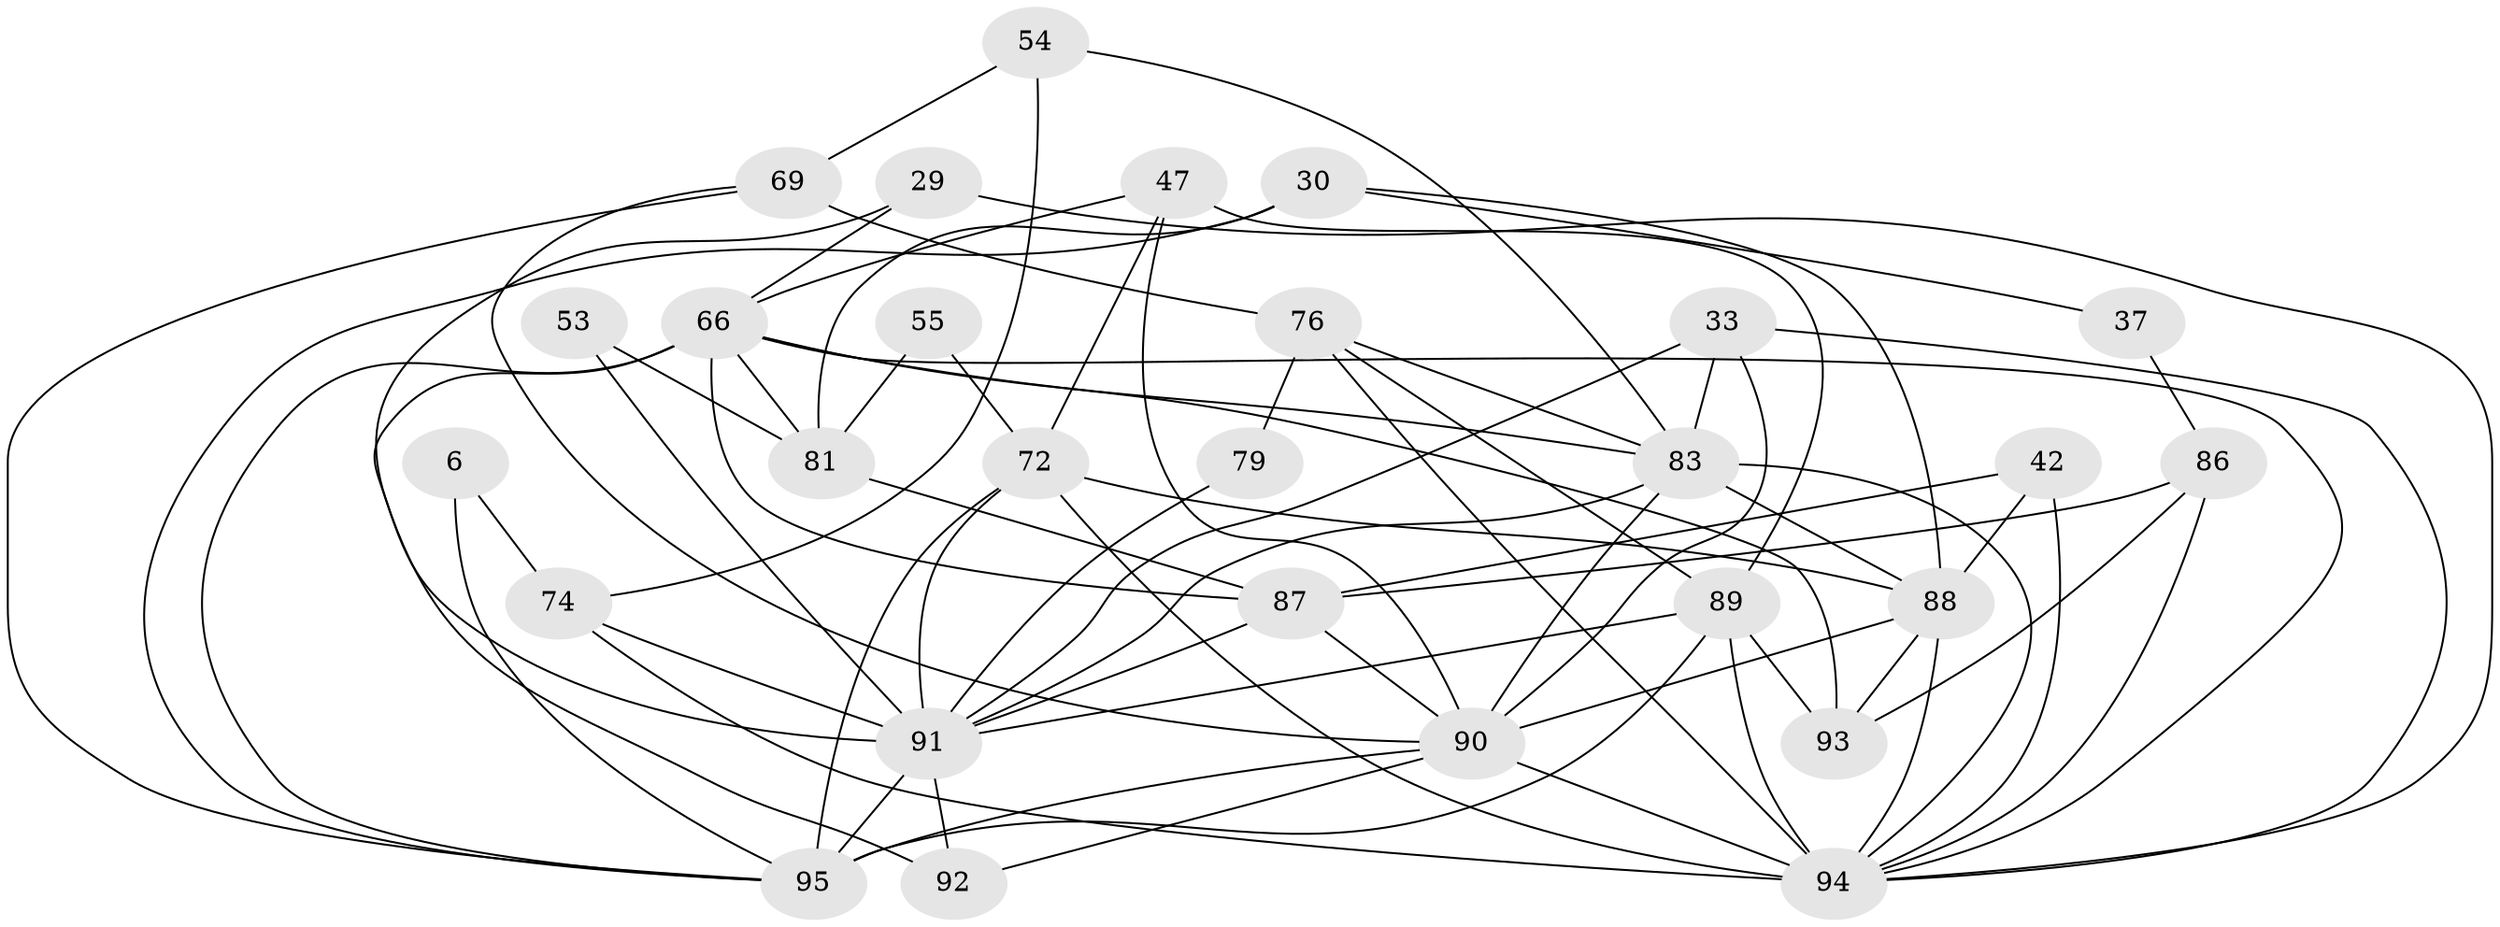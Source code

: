 // original degree distribution, {4: 0.29473684210526313, 7: 0.042105263157894736, 5: 0.15789473684210525, 3: 0.2736842105263158, 2: 0.12631578947368421, 6: 0.09473684210526316, 9: 0.010526315789473684}
// Generated by graph-tools (version 1.1) at 2025/54/03/04/25 21:54:33]
// undirected, 28 vertices, 71 edges
graph export_dot {
graph [start="1"]
  node [color=gray90,style=filled];
  6;
  29;
  30;
  33;
  37;
  42;
  47 [super="+21"];
  53;
  54;
  55 [super="+11"];
  66 [super="+62"];
  69 [super="+58"];
  72 [super="+18+68+12"];
  74 [super="+61"];
  76 [super="+2"];
  79 [super="+59"];
  81 [super="+22"];
  83 [super="+64+82"];
  86 [super="+23"];
  87 [super="+56+78"];
  88 [super="+17+39+67+43"];
  89 [super="+60+77"];
  90 [super="+80+84+52"];
  91 [super="+31+40+63"];
  92;
  93 [super="+85"];
  94 [super="+44+65+71+48"];
  95 [super="+75+73+38"];
  6 -- 74;
  6 -- 95;
  29 -- 66 [weight=2];
  29 -- 91;
  29 -- 94 [weight=2];
  30 -- 37;
  30 -- 81 [weight=2];
  30 -- 95;
  30 -- 88;
  33 -- 91;
  33 -- 94;
  33 -- 90 [weight=2];
  33 -- 83 [weight=2];
  37 -- 86;
  42 -- 88;
  42 -- 87;
  42 -- 94;
  47 -- 72;
  47 -- 89 [weight=2];
  47 -- 66;
  47 -- 90;
  53 -- 91;
  53 -- 81;
  54 -- 69;
  54 -- 74 [weight=2];
  54 -- 83 [weight=2];
  55 -- 72 [weight=2];
  55 -- 81;
  66 -- 95 [weight=4];
  66 -- 81;
  66 -- 83 [weight=4];
  66 -- 87;
  66 -- 92;
  66 -- 93;
  66 -- 94;
  69 -- 90;
  69 -- 76 [weight=3];
  69 -- 95;
  72 -- 95 [weight=5];
  72 -- 91;
  72 -- 88 [weight=4];
  72 -- 94 [weight=2];
  74 -- 91;
  74 -- 94 [weight=2];
  76 -- 83;
  76 -- 89 [weight=3];
  76 -- 94;
  76 -- 79 [weight=2];
  79 -- 91;
  81 -- 87 [weight=2];
  83 -- 88;
  83 -- 90;
  83 -- 91 [weight=2];
  83 -- 94;
  86 -- 94 [weight=4];
  86 -- 87 [weight=2];
  86 -- 93;
  87 -- 91;
  87 -- 90;
  88 -- 90 [weight=5];
  88 -- 93 [weight=2];
  88 -- 94;
  89 -- 95 [weight=2];
  89 -- 91 [weight=2];
  89 -- 94;
  89 -- 93;
  90 -- 94 [weight=5];
  90 -- 95 [weight=5];
  90 -- 92;
  91 -- 92;
  91 -- 95 [weight=2];
}
